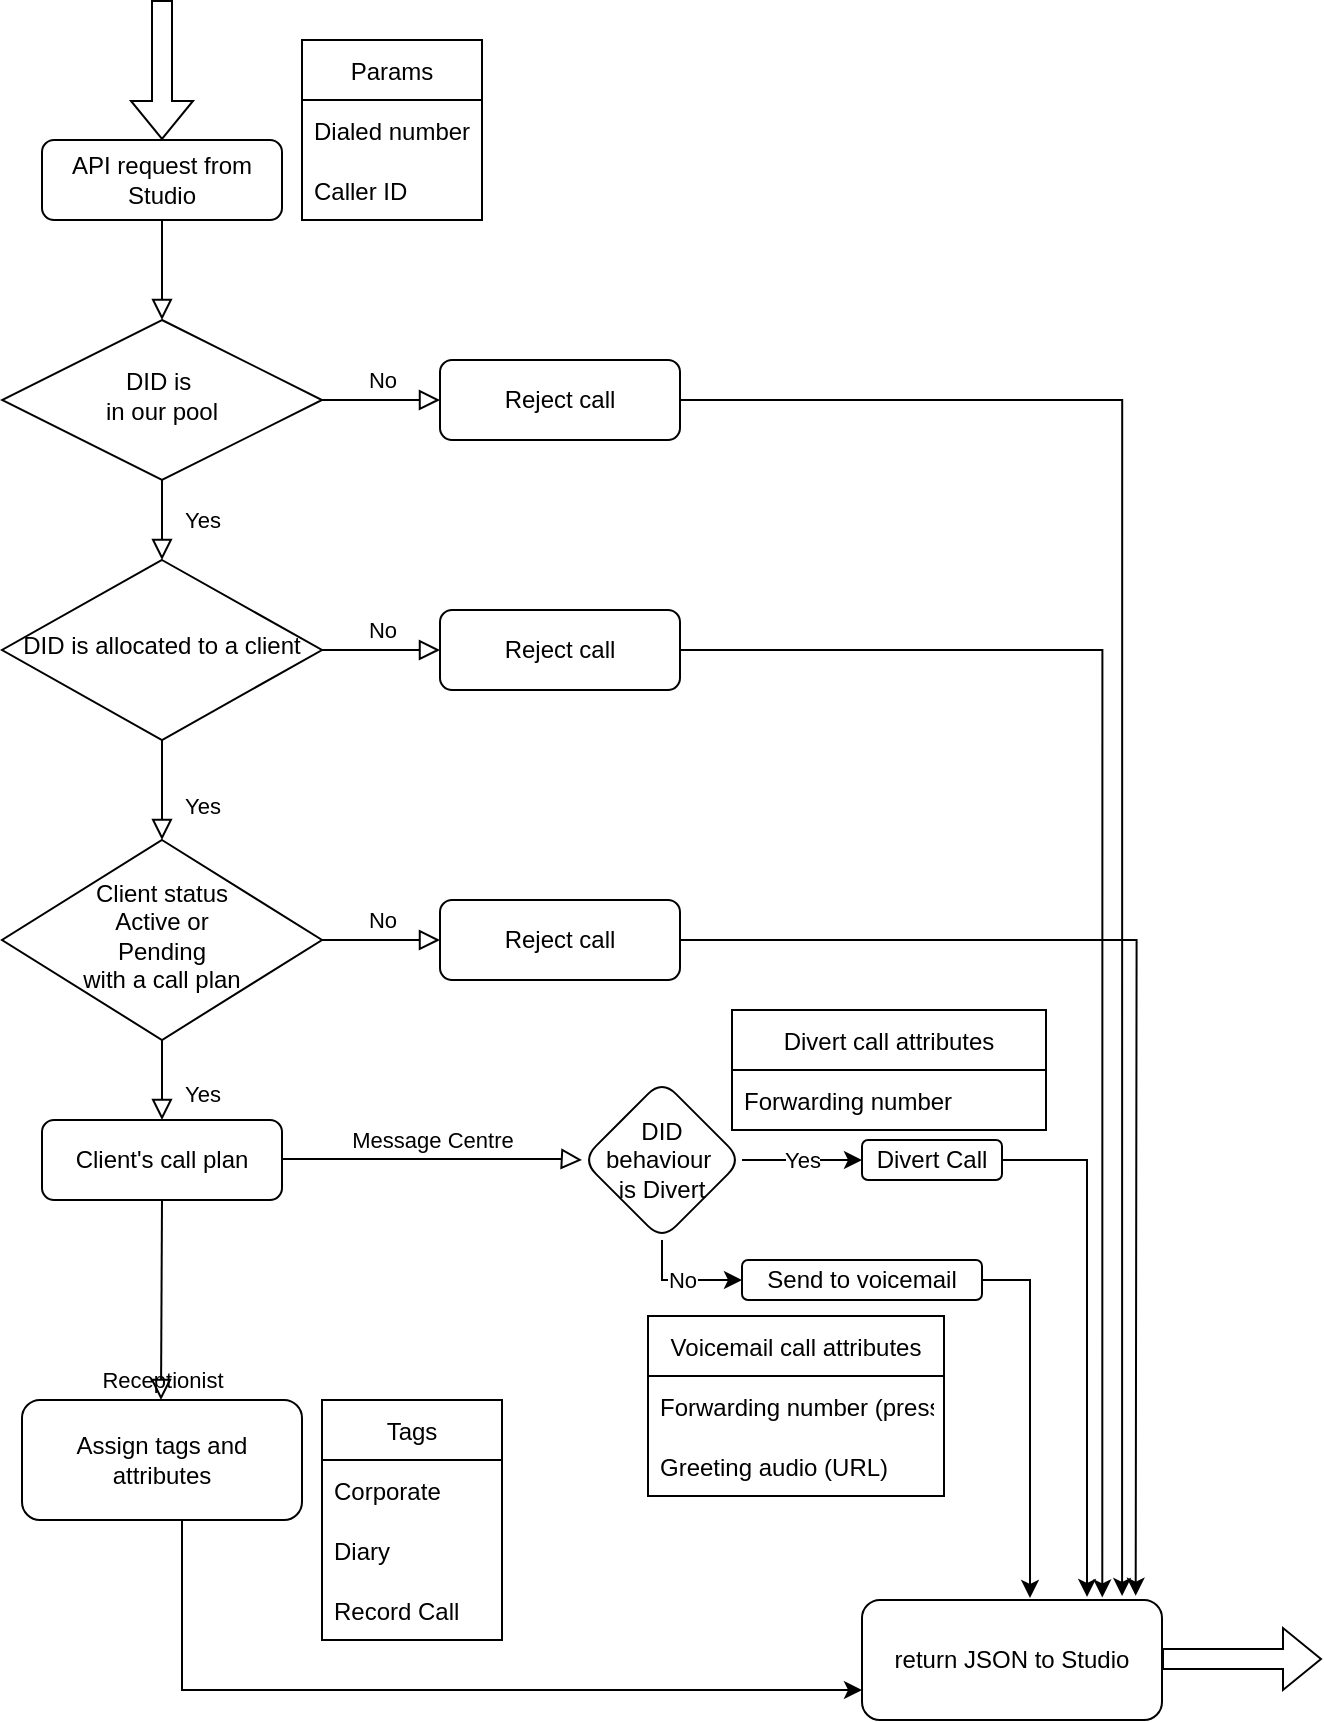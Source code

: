 <mxfile version="15.5.2" type="github">
  <diagram id="C5RBs43oDa-KdzZeNtuy" name="Page-1">
    <mxGraphModel dx="1418" dy="768" grid="0" gridSize="10" guides="1" tooltips="1" connect="1" arrows="1" fold="1" page="1" pageScale="1" pageWidth="827" pageHeight="1169" math="0" shadow="0">
      <root>
        <mxCell id="WIyWlLk6GJQsqaUBKTNV-0" />
        <mxCell id="WIyWlLk6GJQsqaUBKTNV-1" parent="WIyWlLk6GJQsqaUBKTNV-0" />
        <mxCell id="WIyWlLk6GJQsqaUBKTNV-2" value="" style="rounded=0;html=1;jettySize=auto;orthogonalLoop=1;fontSize=11;endArrow=block;endFill=0;endSize=8;strokeWidth=1;shadow=0;labelBackgroundColor=none;edgeStyle=orthogonalEdgeStyle;" parent="WIyWlLk6GJQsqaUBKTNV-1" source="WIyWlLk6GJQsqaUBKTNV-3" target="WIyWlLk6GJQsqaUBKTNV-6" edge="1">
          <mxGeometry relative="1" as="geometry" />
        </mxCell>
        <mxCell id="WIyWlLk6GJQsqaUBKTNV-3" value="API request from Studio" style="rounded=1;whiteSpace=wrap;html=1;fontSize=12;glass=0;strokeWidth=1;shadow=0;" parent="WIyWlLk6GJQsqaUBKTNV-1" vertex="1">
          <mxGeometry x="160" y="80" width="120" height="40" as="geometry" />
        </mxCell>
        <mxCell id="WIyWlLk6GJQsqaUBKTNV-4" value="Yes" style="rounded=0;html=1;jettySize=auto;orthogonalLoop=1;fontSize=11;endArrow=block;endFill=0;endSize=8;strokeWidth=1;shadow=0;labelBackgroundColor=none;edgeStyle=orthogonalEdgeStyle;" parent="WIyWlLk6GJQsqaUBKTNV-1" source="WIyWlLk6GJQsqaUBKTNV-6" target="WIyWlLk6GJQsqaUBKTNV-10" edge="1">
          <mxGeometry y="20" relative="1" as="geometry">
            <mxPoint as="offset" />
          </mxGeometry>
        </mxCell>
        <mxCell id="WIyWlLk6GJQsqaUBKTNV-5" value="No" style="edgeStyle=orthogonalEdgeStyle;rounded=0;html=1;jettySize=auto;orthogonalLoop=1;fontSize=11;endArrow=block;endFill=0;endSize=8;strokeWidth=1;shadow=0;labelBackgroundColor=none;" parent="WIyWlLk6GJQsqaUBKTNV-1" source="WIyWlLk6GJQsqaUBKTNV-6" target="WIyWlLk6GJQsqaUBKTNV-7" edge="1">
          <mxGeometry y="10" relative="1" as="geometry">
            <mxPoint as="offset" />
          </mxGeometry>
        </mxCell>
        <mxCell id="WIyWlLk6GJQsqaUBKTNV-6" value="DID is&amp;nbsp;&lt;br&gt;in our pool" style="rhombus;whiteSpace=wrap;html=1;shadow=0;fontFamily=Helvetica;fontSize=12;align=center;strokeWidth=1;spacing=6;spacingTop=-4;" parent="WIyWlLk6GJQsqaUBKTNV-1" vertex="1">
          <mxGeometry x="140" y="170" width="160" height="80" as="geometry" />
        </mxCell>
        <mxCell id="Od_o8iF1BDZW7_M0GO3o-35" style="edgeStyle=orthogonalEdgeStyle;rounded=0;orthogonalLoop=1;jettySize=auto;html=1;entryX=0.867;entryY=-0.034;entryDx=0;entryDy=0;entryPerimeter=0;" parent="WIyWlLk6GJQsqaUBKTNV-1" source="WIyWlLk6GJQsqaUBKTNV-7" target="Od_o8iF1BDZW7_M0GO3o-24" edge="1">
          <mxGeometry relative="1" as="geometry">
            <mxPoint x="700" y="810" as="targetPoint" />
          </mxGeometry>
        </mxCell>
        <mxCell id="WIyWlLk6GJQsqaUBKTNV-7" value="Reject call" style="rounded=1;whiteSpace=wrap;html=1;fontSize=12;glass=0;strokeWidth=1;shadow=0;" parent="WIyWlLk6GJQsqaUBKTNV-1" vertex="1">
          <mxGeometry x="359" y="190" width="120" height="40" as="geometry" />
        </mxCell>
        <mxCell id="WIyWlLk6GJQsqaUBKTNV-8" value="Yes" style="rounded=0;html=1;jettySize=auto;orthogonalLoop=1;fontSize=11;endArrow=block;endFill=0;endSize=8;strokeWidth=1;shadow=0;labelBackgroundColor=none;edgeStyle=orthogonalEdgeStyle;" parent="WIyWlLk6GJQsqaUBKTNV-1" source="WIyWlLk6GJQsqaUBKTNV-10" edge="1">
          <mxGeometry x="0.333" y="20" relative="1" as="geometry">
            <mxPoint as="offset" />
            <mxPoint x="220" y="430" as="targetPoint" />
          </mxGeometry>
        </mxCell>
        <mxCell id="WIyWlLk6GJQsqaUBKTNV-9" value="No" style="edgeStyle=orthogonalEdgeStyle;rounded=0;html=1;jettySize=auto;orthogonalLoop=1;fontSize=11;endArrow=block;endFill=0;endSize=8;strokeWidth=1;shadow=0;labelBackgroundColor=none;" parent="WIyWlLk6GJQsqaUBKTNV-1" source="WIyWlLk6GJQsqaUBKTNV-10" target="WIyWlLk6GJQsqaUBKTNV-12" edge="1">
          <mxGeometry y="10" relative="1" as="geometry">
            <mxPoint as="offset" />
          </mxGeometry>
        </mxCell>
        <mxCell id="WIyWlLk6GJQsqaUBKTNV-10" value="DID is allocated to a client" style="rhombus;whiteSpace=wrap;html=1;shadow=0;fontFamily=Helvetica;fontSize=12;align=center;strokeWidth=1;spacing=6;spacingTop=-4;" parent="WIyWlLk6GJQsqaUBKTNV-1" vertex="1">
          <mxGeometry x="140" y="290" width="160" height="90" as="geometry" />
        </mxCell>
        <mxCell id="Od_o8iF1BDZW7_M0GO3o-34" style="edgeStyle=orthogonalEdgeStyle;rounded=0;orthogonalLoop=1;jettySize=auto;html=1;entryX=0.801;entryY=-0.021;entryDx=0;entryDy=0;entryPerimeter=0;" parent="WIyWlLk6GJQsqaUBKTNV-1" source="WIyWlLk6GJQsqaUBKTNV-12" target="Od_o8iF1BDZW7_M0GO3o-24" edge="1">
          <mxGeometry relative="1" as="geometry">
            <Array as="points">
              <mxPoint x="690" y="335" />
            </Array>
          </mxGeometry>
        </mxCell>
        <mxCell id="WIyWlLk6GJQsqaUBKTNV-12" value="Reject call" style="rounded=1;whiteSpace=wrap;html=1;fontSize=12;glass=0;strokeWidth=1;shadow=0;" parent="WIyWlLk6GJQsqaUBKTNV-1" vertex="1">
          <mxGeometry x="359" y="315" width="120" height="40" as="geometry" />
        </mxCell>
        <mxCell id="Od_o8iF1BDZW7_M0GO3o-0" value="Yes" style="rounded=0;html=1;jettySize=auto;orthogonalLoop=1;fontSize=11;endArrow=block;endFill=0;endSize=8;strokeWidth=1;shadow=0;labelBackgroundColor=none;edgeStyle=orthogonalEdgeStyle;" parent="WIyWlLk6GJQsqaUBKTNV-1" source="Od_o8iF1BDZW7_M0GO3o-2" edge="1">
          <mxGeometry x="0.333" y="20" relative="1" as="geometry">
            <mxPoint as="offset" />
            <mxPoint x="220" y="570" as="targetPoint" />
          </mxGeometry>
        </mxCell>
        <mxCell id="Od_o8iF1BDZW7_M0GO3o-1" value="No" style="edgeStyle=orthogonalEdgeStyle;rounded=0;html=1;jettySize=auto;orthogonalLoop=1;fontSize=11;endArrow=block;endFill=0;endSize=8;strokeWidth=1;shadow=0;labelBackgroundColor=none;entryX=0;entryY=0.5;entryDx=0;entryDy=0;" parent="WIyWlLk6GJQsqaUBKTNV-1" source="Od_o8iF1BDZW7_M0GO3o-2" target="Od_o8iF1BDZW7_M0GO3o-3" edge="1">
          <mxGeometry y="10" relative="1" as="geometry">
            <mxPoint as="offset" />
            <mxPoint x="320" y="480" as="targetPoint" />
          </mxGeometry>
        </mxCell>
        <mxCell id="Od_o8iF1BDZW7_M0GO3o-2" value="Client status&lt;br&gt;Active or&lt;br&gt;Pending&lt;br&gt;with a call plan" style="rhombus;whiteSpace=wrap;html=1;shadow=0;fontFamily=Helvetica;fontSize=12;align=center;strokeWidth=1;spacing=6;spacingTop=-4;" parent="WIyWlLk6GJQsqaUBKTNV-1" vertex="1">
          <mxGeometry x="140" y="430" width="160" height="100" as="geometry" />
        </mxCell>
        <mxCell id="Npx3qNhUx_OuhbUnbjPI-0" style="edgeStyle=orthogonalEdgeStyle;rounded=0;orthogonalLoop=1;jettySize=auto;html=1;" edge="1" parent="WIyWlLk6GJQsqaUBKTNV-1" source="Od_o8iF1BDZW7_M0GO3o-3">
          <mxGeometry relative="1" as="geometry">
            <mxPoint x="706.844" y="807.833" as="targetPoint" />
          </mxGeometry>
        </mxCell>
        <mxCell id="Od_o8iF1BDZW7_M0GO3o-3" value="Reject call" style="rounded=1;whiteSpace=wrap;html=1;fontSize=12;glass=0;strokeWidth=1;shadow=0;" parent="WIyWlLk6GJQsqaUBKTNV-1" vertex="1">
          <mxGeometry x="359" y="460" width="120" height="40" as="geometry" />
        </mxCell>
        <mxCell id="Od_o8iF1BDZW7_M0GO3o-4" value="Client&#39;s call plan" style="rounded=1;whiteSpace=wrap;html=1;fontSize=12;glass=0;strokeWidth=1;shadow=0;" parent="WIyWlLk6GJQsqaUBKTNV-1" vertex="1">
          <mxGeometry x="160" y="570" width="120" height="40" as="geometry" />
        </mxCell>
        <mxCell id="Od_o8iF1BDZW7_M0GO3o-6" value="Message Centre" style="edgeStyle=orthogonalEdgeStyle;rounded=0;html=1;jettySize=auto;orthogonalLoop=1;fontSize=11;endArrow=block;endFill=0;endSize=8;strokeWidth=1;shadow=0;labelBackgroundColor=none;" parent="WIyWlLk6GJQsqaUBKTNV-1" edge="1">
          <mxGeometry y="10" relative="1" as="geometry">
            <mxPoint as="offset" />
            <mxPoint x="430" y="590" as="targetPoint" />
            <mxPoint x="280" y="589.5" as="sourcePoint" />
            <Array as="points">
              <mxPoint x="420" y="590" />
            </Array>
          </mxGeometry>
        </mxCell>
        <mxCell id="Od_o8iF1BDZW7_M0GO3o-7" value="Receptionist" style="rounded=0;html=1;jettySize=auto;orthogonalLoop=1;fontSize=11;endArrow=block;endFill=0;endSize=8;strokeWidth=1;shadow=0;labelBackgroundColor=none;edgeStyle=orthogonalEdgeStyle;exitX=0.5;exitY=1;exitDx=0;exitDy=0;" parent="WIyWlLk6GJQsqaUBKTNV-1" source="Od_o8iF1BDZW7_M0GO3o-4" edge="1">
          <mxGeometry x="-0.005" y="-40" relative="1" as="geometry">
            <mxPoint x="40" y="40" as="offset" />
            <mxPoint x="219.5" y="710" as="targetPoint" />
            <mxPoint x="219.5" y="670" as="sourcePoint" />
          </mxGeometry>
        </mxCell>
        <mxCell id="Od_o8iF1BDZW7_M0GO3o-26" style="edgeStyle=orthogonalEdgeStyle;rounded=0;orthogonalLoop=1;jettySize=auto;html=1;entryX=0;entryY=0.75;entryDx=0;entryDy=0;" parent="WIyWlLk6GJQsqaUBKTNV-1" source="Od_o8iF1BDZW7_M0GO3o-8" target="Od_o8iF1BDZW7_M0GO3o-24" edge="1">
          <mxGeometry relative="1" as="geometry">
            <Array as="points">
              <mxPoint x="230" y="855" />
            </Array>
          </mxGeometry>
        </mxCell>
        <mxCell id="Od_o8iF1BDZW7_M0GO3o-8" value="Assign tags and attributes" style="rounded=1;whiteSpace=wrap;html=1;fontSize=12;glass=0;strokeWidth=1;shadow=0;" parent="WIyWlLk6GJQsqaUBKTNV-1" vertex="1">
          <mxGeometry x="150" y="710" width="140" height="60" as="geometry" />
        </mxCell>
        <mxCell id="Od_o8iF1BDZW7_M0GO3o-12" value="Yes" style="edgeStyle=orthogonalEdgeStyle;rounded=0;orthogonalLoop=1;jettySize=auto;html=1;" parent="WIyWlLk6GJQsqaUBKTNV-1" source="Od_o8iF1BDZW7_M0GO3o-9" target="Od_o8iF1BDZW7_M0GO3o-11" edge="1">
          <mxGeometry relative="1" as="geometry" />
        </mxCell>
        <mxCell id="Od_o8iF1BDZW7_M0GO3o-14" value="No" style="edgeStyle=orthogonalEdgeStyle;rounded=0;orthogonalLoop=1;jettySize=auto;html=1;entryX=0;entryY=0.5;entryDx=0;entryDy=0;" parent="WIyWlLk6GJQsqaUBKTNV-1" source="Od_o8iF1BDZW7_M0GO3o-9" target="Od_o8iF1BDZW7_M0GO3o-13" edge="1">
          <mxGeometry relative="1" as="geometry">
            <mxPoint x="490" y="660" as="targetPoint" />
          </mxGeometry>
        </mxCell>
        <mxCell id="Od_o8iF1BDZW7_M0GO3o-9" value="DID behaviour&amp;nbsp;&lt;br&gt;is Divert" style="rhombus;whiteSpace=wrap;html=1;rounded=1;shadow=0;strokeWidth=1;glass=0;" parent="WIyWlLk6GJQsqaUBKTNV-1" vertex="1">
          <mxGeometry x="430" y="550" width="80" height="80" as="geometry" />
        </mxCell>
        <mxCell id="Od_o8iF1BDZW7_M0GO3o-28" style="edgeStyle=orthogonalEdgeStyle;rounded=0;orthogonalLoop=1;jettySize=auto;html=1;entryX=0.75;entryY=-0.026;entryDx=0;entryDy=0;entryPerimeter=0;" parent="WIyWlLk6GJQsqaUBKTNV-1" source="Od_o8iF1BDZW7_M0GO3o-11" target="Od_o8iF1BDZW7_M0GO3o-24" edge="1">
          <mxGeometry relative="1" as="geometry">
            <mxPoint x="680" y="800" as="targetPoint" />
            <Array as="points">
              <mxPoint x="683" y="590" />
            </Array>
          </mxGeometry>
        </mxCell>
        <mxCell id="Od_o8iF1BDZW7_M0GO3o-11" value="Divert Call" style="whiteSpace=wrap;html=1;rounded=1;shadow=0;strokeWidth=1;glass=0;" parent="WIyWlLk6GJQsqaUBKTNV-1" vertex="1">
          <mxGeometry x="570" y="580" width="70" height="20" as="geometry" />
        </mxCell>
        <mxCell id="Od_o8iF1BDZW7_M0GO3o-27" style="edgeStyle=orthogonalEdgeStyle;rounded=0;orthogonalLoop=1;jettySize=auto;html=1;entryX=0.56;entryY=-0.017;entryDx=0;entryDy=0;entryPerimeter=0;" parent="WIyWlLk6GJQsqaUBKTNV-1" source="Od_o8iF1BDZW7_M0GO3o-13" target="Od_o8iF1BDZW7_M0GO3o-24" edge="1">
          <mxGeometry relative="1" as="geometry">
            <Array as="points">
              <mxPoint x="654" y="650" />
            </Array>
          </mxGeometry>
        </mxCell>
        <mxCell id="Od_o8iF1BDZW7_M0GO3o-13" value="Send to voicemail" style="whiteSpace=wrap;html=1;rounded=1;shadow=0;strokeWidth=1;glass=0;" parent="WIyWlLk6GJQsqaUBKTNV-1" vertex="1">
          <mxGeometry x="510" y="640" width="120" height="20" as="geometry" />
        </mxCell>
        <mxCell id="Od_o8iF1BDZW7_M0GO3o-16" value="Tags" style="swimlane;fontStyle=0;childLayout=stackLayout;horizontal=1;startSize=30;horizontalStack=0;resizeParent=1;resizeParentMax=0;resizeLast=0;collapsible=1;marginBottom=0;" parent="WIyWlLk6GJQsqaUBKTNV-1" vertex="1">
          <mxGeometry x="300" y="710" width="90" height="120" as="geometry" />
        </mxCell>
        <mxCell id="Od_o8iF1BDZW7_M0GO3o-17" value="Corporate" style="text;strokeColor=none;fillColor=none;align=left;verticalAlign=middle;spacingLeft=4;spacingRight=4;overflow=hidden;points=[[0,0.5],[1,0.5]];portConstraint=eastwest;rotatable=0;" parent="Od_o8iF1BDZW7_M0GO3o-16" vertex="1">
          <mxGeometry y="30" width="90" height="30" as="geometry" />
        </mxCell>
        <mxCell id="Od_o8iF1BDZW7_M0GO3o-18" value="Diary" style="text;strokeColor=none;fillColor=none;align=left;verticalAlign=middle;spacingLeft=4;spacingRight=4;overflow=hidden;points=[[0,0.5],[1,0.5]];portConstraint=eastwest;rotatable=0;" parent="Od_o8iF1BDZW7_M0GO3o-16" vertex="1">
          <mxGeometry y="60" width="90" height="30" as="geometry" />
        </mxCell>
        <mxCell id="Od_o8iF1BDZW7_M0GO3o-19" value="Record Call" style="text;strokeColor=none;fillColor=none;align=left;verticalAlign=middle;spacingLeft=4;spacingRight=4;overflow=hidden;points=[[0,0.5],[1,0.5]];portConstraint=eastwest;rotatable=0;" parent="Od_o8iF1BDZW7_M0GO3o-16" vertex="1">
          <mxGeometry y="90" width="90" height="30" as="geometry" />
        </mxCell>
        <mxCell id="Od_o8iF1BDZW7_M0GO3o-20" value="Divert call attributes" style="swimlane;fontStyle=0;childLayout=stackLayout;horizontal=1;startSize=30;horizontalStack=0;resizeParent=1;resizeParentMax=0;resizeLast=0;collapsible=1;marginBottom=0;" parent="WIyWlLk6GJQsqaUBKTNV-1" vertex="1">
          <mxGeometry x="505" y="515" width="157" height="60" as="geometry" />
        </mxCell>
        <mxCell id="Od_o8iF1BDZW7_M0GO3o-21" value="Forwarding number" style="text;strokeColor=none;fillColor=none;align=left;verticalAlign=middle;spacingLeft=4;spacingRight=4;overflow=hidden;points=[[0,0.5],[1,0.5]];portConstraint=eastwest;rotatable=0;" parent="Od_o8iF1BDZW7_M0GO3o-20" vertex="1">
          <mxGeometry y="30" width="157" height="30" as="geometry" />
        </mxCell>
        <mxCell id="Od_o8iF1BDZW7_M0GO3o-24" value="&lt;span&gt;return JSON to Studio&lt;/span&gt;" style="rounded=1;whiteSpace=wrap;html=1;" parent="WIyWlLk6GJQsqaUBKTNV-1" vertex="1">
          <mxGeometry x="570" y="810" width="150" height="60" as="geometry" />
        </mxCell>
        <mxCell id="Od_o8iF1BDZW7_M0GO3o-25" value="" style="shape=flexArrow;endArrow=classic;html=1;rounded=0;" parent="WIyWlLk6GJQsqaUBKTNV-1" edge="1">
          <mxGeometry width="50" height="50" relative="1" as="geometry">
            <mxPoint x="720" y="839.5" as="sourcePoint" />
            <mxPoint x="800" y="839.5" as="targetPoint" />
          </mxGeometry>
        </mxCell>
        <mxCell id="Od_o8iF1BDZW7_M0GO3o-29" value="Params" style="swimlane;fontStyle=0;childLayout=stackLayout;horizontal=1;startSize=30;horizontalStack=0;resizeParent=1;resizeParentMax=0;resizeLast=0;collapsible=1;marginBottom=0;" parent="WIyWlLk6GJQsqaUBKTNV-1" vertex="1">
          <mxGeometry x="290" y="30" width="90" height="90" as="geometry">
            <mxRectangle x="290" y="30" width="70" height="30" as="alternateBounds" />
          </mxGeometry>
        </mxCell>
        <mxCell id="Od_o8iF1BDZW7_M0GO3o-30" value="Dialed number" style="text;strokeColor=none;fillColor=none;align=left;verticalAlign=middle;spacingLeft=4;spacingRight=4;overflow=hidden;points=[[0,0.5],[1,0.5]];portConstraint=eastwest;rotatable=0;" parent="Od_o8iF1BDZW7_M0GO3o-29" vertex="1">
          <mxGeometry y="30" width="90" height="30" as="geometry" />
        </mxCell>
        <mxCell id="Od_o8iF1BDZW7_M0GO3o-31" value="Caller ID" style="text;strokeColor=none;fillColor=none;align=left;verticalAlign=middle;spacingLeft=4;spacingRight=4;overflow=hidden;points=[[0,0.5],[1,0.5]];portConstraint=eastwest;rotatable=0;" parent="Od_o8iF1BDZW7_M0GO3o-29" vertex="1">
          <mxGeometry y="60" width="90" height="30" as="geometry" />
        </mxCell>
        <mxCell id="Od_o8iF1BDZW7_M0GO3o-33" value="" style="shape=flexArrow;endArrow=classic;html=1;rounded=0;entryX=0.5;entryY=0;entryDx=0;entryDy=0;" parent="WIyWlLk6GJQsqaUBKTNV-1" target="WIyWlLk6GJQsqaUBKTNV-3" edge="1">
          <mxGeometry width="50" height="50" relative="1" as="geometry">
            <mxPoint x="220" y="10" as="sourcePoint" />
            <mxPoint x="220" as="targetPoint" />
          </mxGeometry>
        </mxCell>
        <mxCell id="Npx3qNhUx_OuhbUnbjPI-1" value="Voicemail call attributes" style="swimlane;fontStyle=0;childLayout=stackLayout;horizontal=1;startSize=30;horizontalStack=0;resizeParent=1;resizeParentMax=0;resizeLast=0;collapsible=1;marginBottom=0;" vertex="1" parent="WIyWlLk6GJQsqaUBKTNV-1">
          <mxGeometry x="463" y="668" width="148" height="90" as="geometry" />
        </mxCell>
        <mxCell id="Npx3qNhUx_OuhbUnbjPI-2" value="Forwarding number (press-1, optional)" style="text;strokeColor=none;fillColor=none;align=left;verticalAlign=middle;spacingLeft=4;spacingRight=4;overflow=hidden;points=[[0,0.5],[1,0.5]];portConstraint=eastwest;rotatable=0;" vertex="1" parent="Npx3qNhUx_OuhbUnbjPI-1">
          <mxGeometry y="30" width="148" height="30" as="geometry" />
        </mxCell>
        <mxCell id="Npx3qNhUx_OuhbUnbjPI-3" value="Greeting audio (URL)" style="text;strokeColor=none;fillColor=none;align=left;verticalAlign=middle;spacingLeft=4;spacingRight=4;overflow=hidden;points=[[0,0.5],[1,0.5]];portConstraint=eastwest;rotatable=0;" vertex="1" parent="Npx3qNhUx_OuhbUnbjPI-1">
          <mxGeometry y="60" width="148" height="30" as="geometry" />
        </mxCell>
      </root>
    </mxGraphModel>
  </diagram>
</mxfile>
